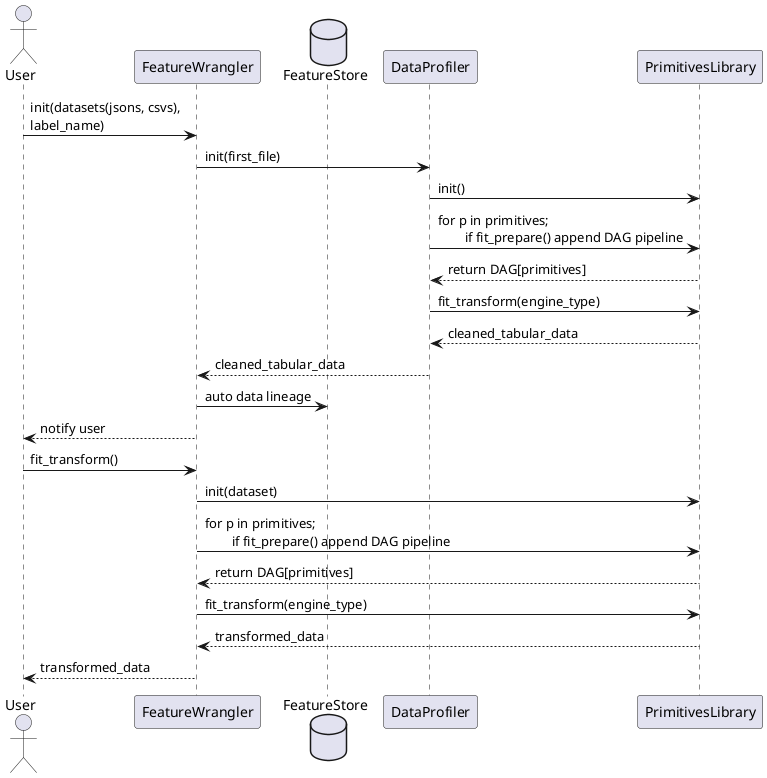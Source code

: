 @startuml

actor User
participant FeatureWrangler
database FeatureStore

User -> FeatureWrangler: init(datasets(jsons, csvs),\nlabel_name)
FeatureWrangler -> DataProfiler: init(first_file)
DataProfiler -> PrimitivesLibrary: init()
DataProfiler -> PrimitivesLibrary: for p in primitives; \n\tif fit_prepare() append DAG pipeline
DataProfiler <-- PrimitivesLibrary: return DAG[primitives]
DataProfiler -> PrimitivesLibrary: fit_transform(engine_type)
DataProfiler <-- PrimitivesLibrary: cleaned_tabular_data
DataProfiler --> FeatureWrangler: cleaned_tabular_data
FeatureWrangler -> FeatureStore: auto data lineage
FeatureWrangler --> User: notify user

User -> FeatureWrangler: fit_transform()
FeatureWrangler -> PrimitivesLibrary: init(dataset)
FeatureWrangler -> PrimitivesLibrary: for p in primitives; \n\tif fit_prepare() append DAG pipeline
FeatureWrangler <-- PrimitivesLibrary: return DAG[primitives]
FeatureWrangler -> PrimitivesLibrary: fit_transform(engine_type)
FeatureWrangler <-- PrimitivesLibrary: transformed_data

FeatureWrangler --> User: transformed_data

@enduml